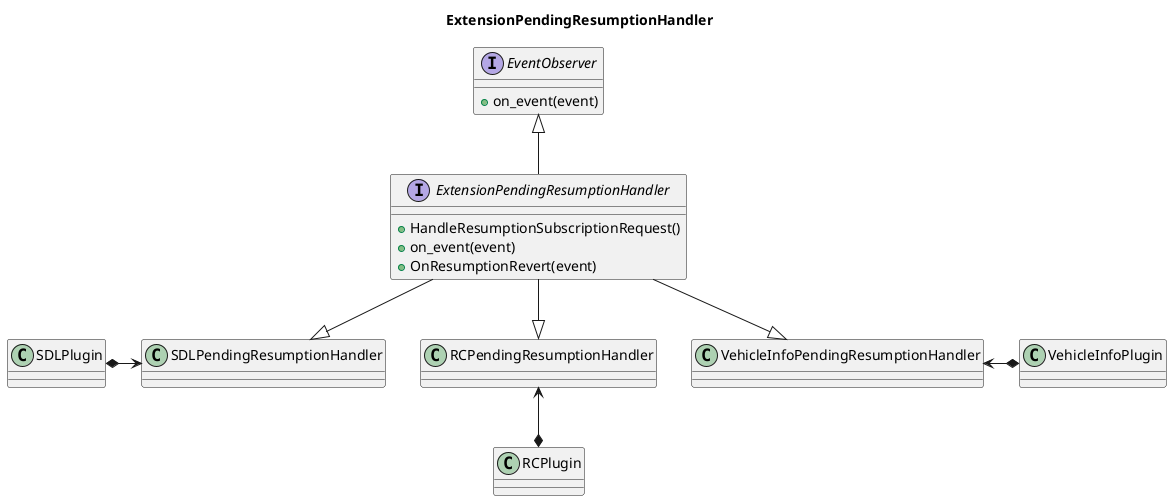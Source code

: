 @startuml

title ExtensionPendingResumptionHandler


interface EventObserver {
   + on_event(event)
}
 
interface ExtensionPendingResumptionHandler {
  + HandleResumptionSubscriptionRequest()
  + on_event(event)
  + OnResumptionRevert(event)
}

EventObserver <|-down-ExtensionPendingResumptionHandler

class SDLPendingResumptionHandler
class VehicleInfoPendingResumptionHandler
class RCPendingResumptionHandler

SDLPendingResumptionHandler <|-up-ExtensionPendingResumptionHandler
VehicleInfoPendingResumptionHandler <|-up-ExtensionPendingResumptionHandler
RCPendingResumptionHandler <|-up-ExtensionPendingResumptionHandler

class SDLPlugin
SDLPlugin *-right-> SDLPendingResumptionHandler

class VehicleInfoPlugin
VehicleInfoPlugin *-left-> VehicleInfoPendingResumptionHandler

class RCPlugin
RCPlugin *-up-> RCPendingResumptionHandler


@enduml

